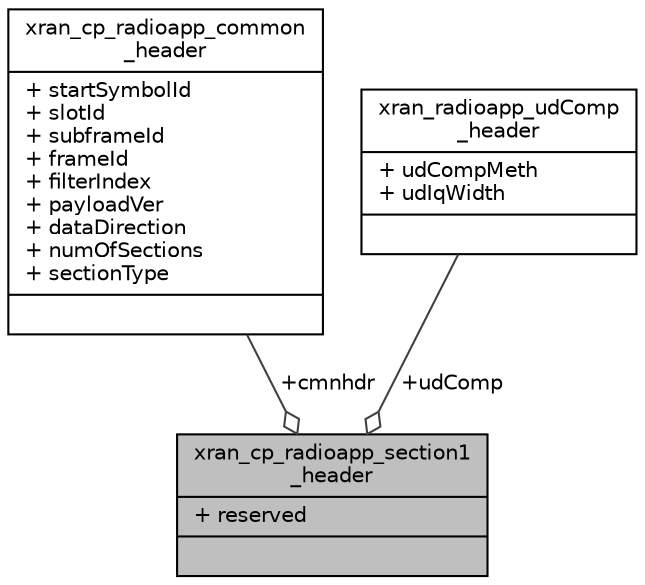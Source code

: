 digraph "xran_cp_radioapp_section1_header"
{
 // LATEX_PDF_SIZE
  edge [fontname="Helvetica",fontsize="10",labelfontname="Helvetica",labelfontsize="10"];
  node [fontname="Helvetica",fontsize="10",shape=record];
  Node1 [label="{xran_cp_radioapp_section1\l_header\n|+ reserved\l|}",height=0.2,width=0.4,color="black", fillcolor="grey75", style="filled", fontcolor="black",tooltip=" "];
  Node2 -> Node1 [color="grey25",fontsize="10",style="solid",label=" +cmnhdr" ,arrowhead="odiamond",fontname="Helvetica"];
  Node2 [label="{xran_cp_radioapp_common\l_header\n|+ startSymbolId\l+ slotId\l+ subframeId\l+ frameId\l+ filterIndex\l+ payloadVer\l+ dataDirection\l+ numOfSections\l+ sectionType\l|}",height=0.2,width=0.4,color="black", fillcolor="white", style="filled",URL="$structxran__cp__radioapp__common__header.html",tooltip=" "];
  Node3 -> Node1 [color="grey25",fontsize="10",style="solid",label=" +udComp" ,arrowhead="odiamond",fontname="Helvetica"];
  Node3 [label="{xran_radioapp_udComp\l_header\n|+ udCompMeth\l+ udIqWidth\l|}",height=0.2,width=0.4,color="black", fillcolor="white", style="filled",URL="$structxran__radioapp__ud_comp__header.html",tooltip=" "];
}
